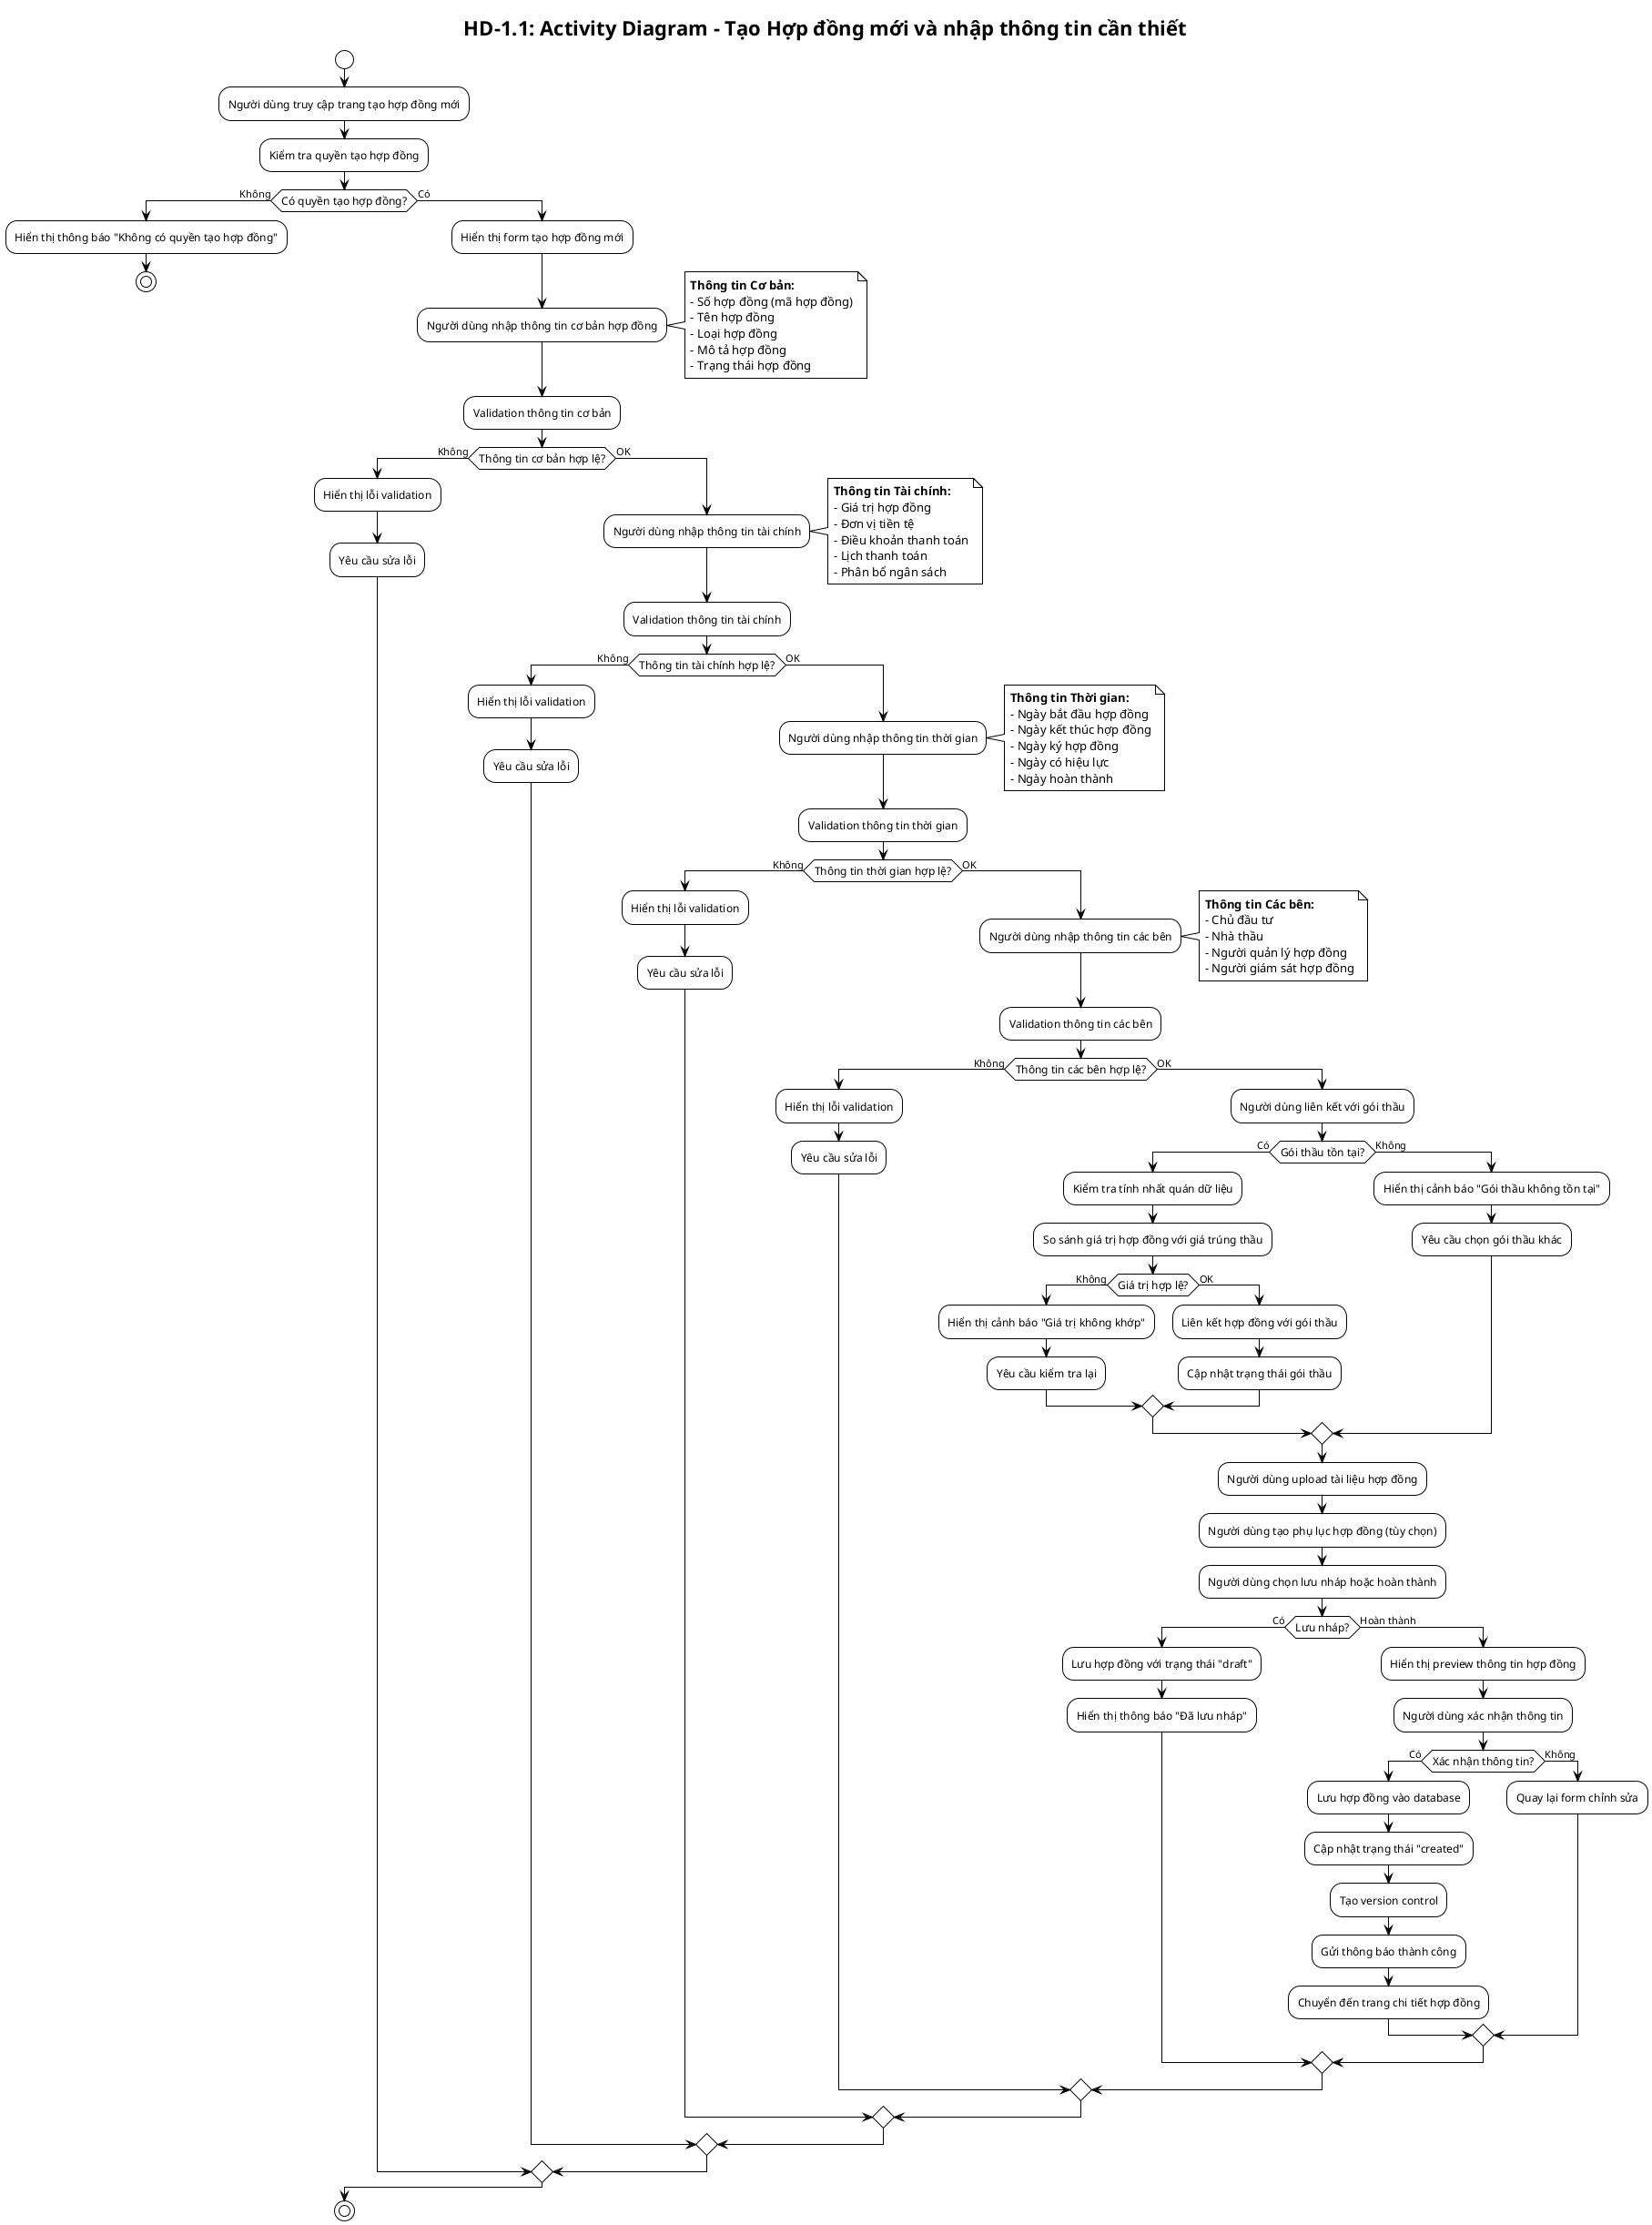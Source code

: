 @startuml HD-1.1 Activity Diagram
!theme plain
skinparam activityFontSize 12

title HD-1.1: Activity Diagram - Tạo Hợp đồng mới và nhập thông tin cần thiết

start

:Người dùng truy cập trang tạo hợp đồng mới;

:Kiểm tra quyền tạo hợp đồng;

if (Có quyền tạo hợp đồng?) then (Không)
    :Hiển thị thông báo "Không có quyền tạo hợp đồng";
    stop
else (Có)
    :Hiển thị form tạo hợp đồng mới;
    
    :Người dùng nhập thông tin cơ bản hợp đồng;
    note right
    **Thông tin Cơ bản:**
    - Số hợp đồng (mã hợp đồng)
    - Tên hợp đồng
    - Loại hợp đồng
    - Mô tả hợp đồng
    - Trạng thái hợp đồng
    end note
    
    :Validation thông tin cơ bản;
    
    if (Thông tin cơ bản hợp lệ?) then (Không)
        :Hiển thị lỗi validation;
        :Yêu cầu sửa lỗi;
    else (OK)
        :Người dùng nhập thông tin tài chính;
        note right
        **Thông tin Tài chính:**
        - Giá trị hợp đồng
        - Đơn vị tiền tệ
        - Điều khoản thanh toán
        - Lịch thanh toán
        - Phân bổ ngân sách
        end note
        
        :Validation thông tin tài chính;
        
        if (Thông tin tài chính hợp lệ?) then (Không)
            :Hiển thị lỗi validation;
            :Yêu cầu sửa lỗi;
        else (OK)
            :Người dùng nhập thông tin thời gian;
            note right
            **Thông tin Thời gian:**
            - Ngày bắt đầu hợp đồng
            - Ngày kết thúc hợp đồng
            - Ngày ký hợp đồng
            - Ngày có hiệu lực
            - Ngày hoàn thành
            end note
            
            :Validation thông tin thời gian;
            
            if (Thông tin thời gian hợp lệ?) then (Không)
                :Hiển thị lỗi validation;
                :Yêu cầu sửa lỗi;
            else (OK)
                :Người dùng nhập thông tin các bên;
                note right
                **Thông tin Các bên:**
                - Chủ đầu tư
                - Nhà thầu
                - Người quản lý hợp đồng
                - Người giám sát hợp đồng
                end note
                
                :Validation thông tin các bên;
                
                if (Thông tin các bên hợp lệ?) then (Không)
                    :Hiển thị lỗi validation;
                    :Yêu cầu sửa lỗi;
                else (OK)
                    :Người dùng liên kết với gói thầu;
                    
                    if (Gói thầu tồn tại?) then (Có)
                        :Kiểm tra tính nhất quán dữ liệu;
                        :So sánh giá trị hợp đồng với giá trúng thầu;
                        
                        if (Giá trị hợp lệ?) then (Không)
                            :Hiển thị cảnh báo "Giá trị không khớp";
                            :Yêu cầu kiểm tra lại;
                        else (OK)
                            :Liên kết hợp đồng với gói thầu;
                            :Cập nhật trạng thái gói thầu;
                        endif
                    else (Không)
                        :Hiển thị cảnh báo "Gói thầu không tồn tại";
                        :Yêu cầu chọn gói thầu khác;
                    endif
                    
                    :Người dùng upload tài liệu hợp đồng;
                    
                    :Người dùng tạo phụ lục hợp đồng (tùy chọn);
                    
                    :Người dùng chọn lưu nháp hoặc hoàn thành;
                    
                    if (Lưu nháp?) then (Có)
                        :Lưu hợp đồng với trạng thái "draft";
                        :Hiển thị thông báo "Đã lưu nháp";
                    else (Hoàn thành)
                        :Hiển thị preview thông tin hợp đồng;
                        :Người dùng xác nhận thông tin;
                        
                        if (Xác nhận thông tin?) then (Có)
                            :Lưu hợp đồng vào database;
                            :Cập nhật trạng thái "created";
                            :Tạo version control;
                            :Gửi thông báo thành công;
                            :Chuyển đến trang chi tiết hợp đồng;
                        else (Không)
                            :Quay lại form chỉnh sửa;
                        endif
                    endif
                endif
            endif
        endif
    endif
endif

stop

@enduml
